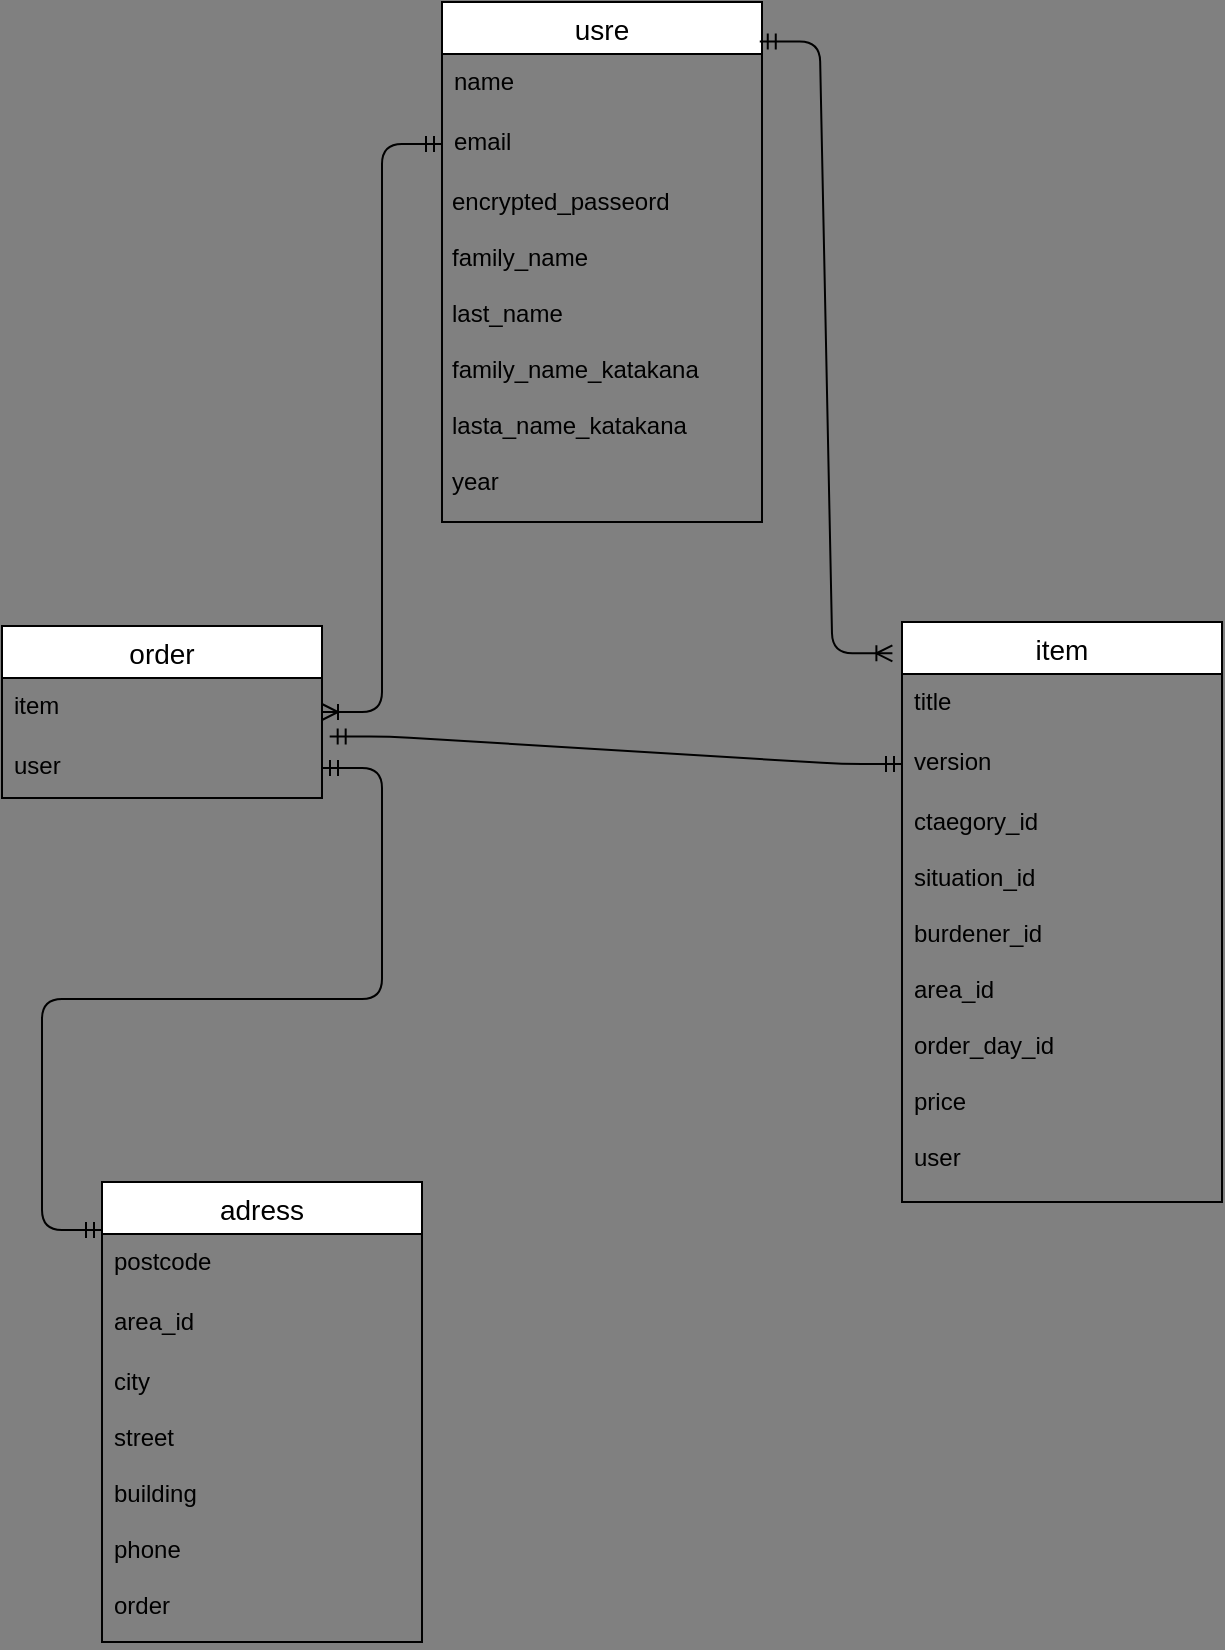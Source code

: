 <mxfile>
    <diagram id="CMO27MLrfXFsOHbzPo9Z" name="ページ1">
        <mxGraphModel dx="517" dy="851" grid="1" gridSize="10" guides="1" tooltips="1" connect="1" arrows="1" fold="1" page="1" pageScale="1" pageWidth="827" pageHeight="1169" background="#808080" math="0" shadow="0">
            <root>
                <mxCell id="0"/>
                <mxCell id="1" parent="0"/>
                <mxCell id="56" style="edgeStyle=none;html=1;exitX=1;exitY=0.5;exitDx=0;exitDy=0;horizontal=1;" parent="1" edge="1">
                    <mxGeometry relative="1" as="geometry">
                        <mxPoint x="210" y="163" as="targetPoint"/>
                        <mxPoint x="210" y="163" as="sourcePoint"/>
                    </mxGeometry>
                </mxCell>
                <mxCell id="61" value="" style="edgeStyle=none;html=1;" parent="1" edge="1">
                    <mxGeometry relative="1" as="geometry">
                        <mxPoint x="210" y="180" as="targetPoint"/>
                        <mxPoint x="210" y="180" as="sourcePoint"/>
                    </mxGeometry>
                </mxCell>
                <mxCell id="80" value="usre" style="swimlane;fontStyle=0;childLayout=stackLayout;horizontal=1;startSize=26;horizontalStack=0;resizeParent=1;resizeParentMax=0;resizeLast=0;collapsible=1;marginBottom=0;align=center;fontSize=14;" vertex="1" parent="1">
                    <mxGeometry x="320" y="140" width="160" height="260" as="geometry"/>
                </mxCell>
                <mxCell id="81" value="name" style="text;strokeColor=none;fillColor=none;spacingLeft=4;spacingRight=4;overflow=hidden;rotatable=0;points=[[0,0.5],[1,0.5]];portConstraint=eastwest;fontSize=12;" vertex="1" parent="80">
                    <mxGeometry y="26" width="160" height="30" as="geometry"/>
                </mxCell>
                <mxCell id="82" value="email" style="text;strokeColor=none;fillColor=none;spacingLeft=4;spacingRight=4;overflow=hidden;rotatable=0;points=[[0,0.5],[1,0.5]];portConstraint=eastwest;fontSize=12;" vertex="1" parent="80">
                    <mxGeometry y="56" width="160" height="30" as="geometry"/>
                </mxCell>
                <mxCell id="83" value="encrypted_passeord&#10;&#10;family_name&#10;&#10;last_name&#10;&#10;family_name_katakana&#10;&#10;lasta_name_katakana&#10;&#10;year" style="text;strokeColor=none;fillColor=none;spacingLeft=3;spacingRight=4;overflow=hidden;rotatable=0;points=[[0,0.5],[1,0.5]];portConstraint=eastwest;fontSize=12;" vertex="1" parent="80">
                    <mxGeometry y="86" width="160" height="174" as="geometry"/>
                </mxCell>
                <mxCell id="84" value="item" style="swimlane;fontStyle=0;childLayout=stackLayout;horizontal=1;startSize=26;horizontalStack=0;resizeParent=1;resizeParentMax=0;resizeLast=0;collapsible=1;marginBottom=0;align=center;fontSize=14;" vertex="1" parent="1">
                    <mxGeometry x="550" y="450" width="160" height="290" as="geometry"/>
                </mxCell>
                <mxCell id="85" value="title" style="text;strokeColor=none;fillColor=none;spacingLeft=4;spacingRight=4;overflow=hidden;rotatable=0;points=[[0,0.5],[1,0.5]];portConstraint=eastwest;fontSize=12;" vertex="1" parent="84">
                    <mxGeometry y="26" width="160" height="30" as="geometry"/>
                </mxCell>
                <mxCell id="86" value="version" style="text;strokeColor=none;fillColor=none;spacingLeft=4;spacingRight=4;overflow=hidden;rotatable=0;points=[[0,0.5],[1,0.5]];portConstraint=eastwest;fontSize=12;" vertex="1" parent="84">
                    <mxGeometry y="56" width="160" height="30" as="geometry"/>
                </mxCell>
                <mxCell id="87" value="ctaegory_id&#10;&#10;situation_id&#10;&#10;burdener_id&#10;&#10;area_id&#10;&#10;order_day_id&#10;&#10;price&#10;&#10;user" style="text;strokeColor=none;fillColor=none;spacingLeft=4;spacingRight=4;overflow=hidden;rotatable=0;points=[[0,0.5],[1,0.5]];portConstraint=eastwest;fontSize=12;" vertex="1" parent="84">
                    <mxGeometry y="86" width="160" height="204" as="geometry"/>
                </mxCell>
                <mxCell id="101" value="order" style="swimlane;fontStyle=0;childLayout=stackLayout;horizontal=1;startSize=26;horizontalStack=0;resizeParent=1;resizeParentMax=0;resizeLast=0;collapsible=1;marginBottom=0;align=center;fontSize=14;" vertex="1" parent="1">
                    <mxGeometry x="100" y="452" width="160" height="86" as="geometry"/>
                </mxCell>
                <mxCell id="102" value="item" style="text;strokeColor=none;fillColor=none;spacingLeft=4;spacingRight=4;overflow=hidden;rotatable=0;points=[[0,0.5],[1,0.5]];portConstraint=eastwest;fontSize=12;" vertex="1" parent="101">
                    <mxGeometry y="26" width="160" height="30" as="geometry"/>
                </mxCell>
                <mxCell id="103" value="user" style="text;strokeColor=none;fillColor=none;spacingLeft=4;spacingRight=4;overflow=hidden;rotatable=0;points=[[0,0.5],[1,0.5]];portConstraint=eastwest;fontSize=12;" vertex="1" parent="101">
                    <mxGeometry y="56" width="160" height="30" as="geometry"/>
                </mxCell>
                <mxCell id="105" value="adress" style="swimlane;fontStyle=0;childLayout=stackLayout;horizontal=1;startSize=26;horizontalStack=0;resizeParent=1;resizeParentMax=0;resizeLast=0;collapsible=1;marginBottom=0;align=center;fontSize=14;" vertex="1" parent="1">
                    <mxGeometry x="150" y="730" width="160" height="230" as="geometry"/>
                </mxCell>
                <mxCell id="106" value="postcode" style="text;strokeColor=none;fillColor=none;spacingLeft=4;spacingRight=4;overflow=hidden;rotatable=0;points=[[0,0.5],[1,0.5]];portConstraint=eastwest;fontSize=12;" vertex="1" parent="105">
                    <mxGeometry y="26" width="160" height="30" as="geometry"/>
                </mxCell>
                <mxCell id="107" value="area_id" style="text;strokeColor=none;fillColor=none;spacingLeft=4;spacingRight=4;overflow=hidden;rotatable=0;points=[[0,0.5],[1,0.5]];portConstraint=eastwest;fontSize=12;" vertex="1" parent="105">
                    <mxGeometry y="56" width="160" height="30" as="geometry"/>
                </mxCell>
                <mxCell id="108" value="city&#10;&#10;street&#10;&#10;building&#10;&#10;phone&#10;&#10;order&#10;" style="text;strokeColor=none;fillColor=none;spacingLeft=4;spacingRight=4;overflow=hidden;rotatable=0;points=[[0,0.5],[1,0.5]];portConstraint=eastwest;fontSize=12;" vertex="1" parent="105">
                    <mxGeometry y="86" width="160" height="144" as="geometry"/>
                </mxCell>
                <mxCell id="109" value="" style="edgeStyle=entityRelationEdgeStyle;fontSize=12;html=1;endArrow=ERoneToMany;startArrow=ERmandOne;exitX=0.993;exitY=0.076;exitDx=0;exitDy=0;exitPerimeter=0;entryX=-0.03;entryY=0.054;entryDx=0;entryDy=0;entryPerimeter=0;" edge="1" parent="1" source="80" target="84">
                    <mxGeometry width="100" height="100" relative="1" as="geometry">
                        <mxPoint x="330" y="590" as="sourcePoint"/>
                        <mxPoint x="430" y="490" as="targetPoint"/>
                    </mxGeometry>
                </mxCell>
                <mxCell id="110" value="" style="edgeStyle=entityRelationEdgeStyle;fontSize=12;html=1;endArrow=ERoneToMany;startArrow=ERmandOne;exitX=0;exitY=0.5;exitDx=0;exitDy=0;entryX=1;entryY=0.5;entryDx=0;entryDy=0;" edge="1" parent="1" source="82" target="101">
                    <mxGeometry width="100" height="100" relative="1" as="geometry">
                        <mxPoint x="330" y="590" as="sourcePoint"/>
                        <mxPoint x="430" y="490" as="targetPoint"/>
                    </mxGeometry>
                </mxCell>
                <mxCell id="111" value="" style="edgeStyle=entityRelationEdgeStyle;fontSize=12;html=1;endArrow=ERmandOne;startArrow=ERmandOne;exitX=1;exitY=0.5;exitDx=0;exitDy=0;" edge="1" parent="1" source="103">
                    <mxGeometry width="100" height="100" relative="1" as="geometry">
                        <mxPoint x="330" y="660" as="sourcePoint"/>
                        <mxPoint x="150" y="754" as="targetPoint"/>
                    </mxGeometry>
                </mxCell>
                <mxCell id="112" style="edgeStyle=none;html=1;exitX=0.5;exitY=0;exitDx=0;exitDy=0;" edge="1" parent="1" source="105">
                    <mxGeometry relative="1" as="geometry">
                        <mxPoint x="230" y="730" as="targetPoint"/>
                    </mxGeometry>
                </mxCell>
                <mxCell id="114" value="" style="edgeStyle=entityRelationEdgeStyle;fontSize=12;html=1;endArrow=ERmandOne;startArrow=ERmandOne;exitX=1.024;exitY=-0.024;exitDx=0;exitDy=0;exitPerimeter=0;entryX=0;entryY=0.5;entryDx=0;entryDy=0;" edge="1" parent="1" source="103" target="86">
                    <mxGeometry width="100" height="100" relative="1" as="geometry">
                        <mxPoint x="340" y="550" as="sourcePoint"/>
                        <mxPoint x="440" y="450" as="targetPoint"/>
                    </mxGeometry>
                </mxCell>
            </root>
        </mxGraphModel>
    </diagram>
</mxfile>